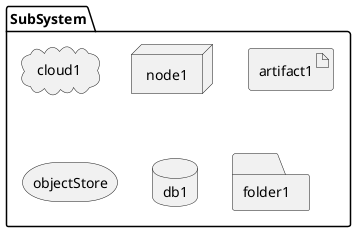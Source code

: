 @startuml

package  "SubSystem" {
  cloud cloud1
  node node1
  artifact artifact1
  storage objectStore
  database db1
  folder folder1
}

@enduml
